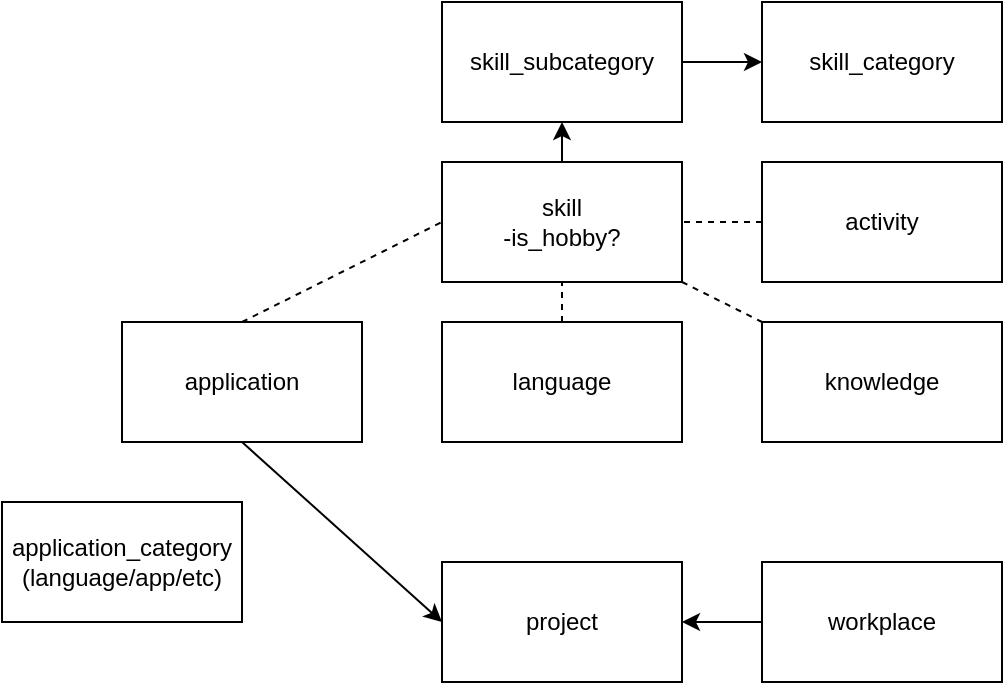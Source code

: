 <mxfile version="20.8.16" type="device"><diagram id="R2lEEEUBdFMjLlhIrx00" name="Page-1"><mxGraphModel dx="298" dy="661" grid="1" gridSize="10" guides="1" tooltips="1" connect="1" arrows="1" fold="1" page="1" pageScale="1" pageWidth="850" pageHeight="1100" math="0" shadow="0" extFonts="Permanent Marker^https://fonts.googleapis.com/css?family=Permanent+Marker"><root><mxCell id="0"/><mxCell id="1" parent="0"/><mxCell id="ktyvieGCCU9UMM_fnrpn-2" value="skill_subcategory" style="rounded=0;whiteSpace=wrap;html=1;" vertex="1" parent="1"><mxGeometry x="240" y="40" width="120" height="60" as="geometry"/></mxCell><mxCell id="ktyvieGCCU9UMM_fnrpn-3" value="skill&lt;br&gt;-is_hobby?" style="rounded=0;whiteSpace=wrap;html=1;" vertex="1" parent="1"><mxGeometry x="240" y="120" width="120" height="60" as="geometry"/></mxCell><mxCell id="ktyvieGCCU9UMM_fnrpn-4" value="application" style="rounded=0;whiteSpace=wrap;html=1;" vertex="1" parent="1"><mxGeometry x="80" y="200" width="120" height="60" as="geometry"/></mxCell><mxCell id="ktyvieGCCU9UMM_fnrpn-5" value="project" style="rounded=0;whiteSpace=wrap;html=1;" vertex="1" parent="1"><mxGeometry x="240" y="320" width="120" height="60" as="geometry"/></mxCell><mxCell id="ktyvieGCCU9UMM_fnrpn-6" value="workplace" style="rounded=0;whiteSpace=wrap;html=1;" vertex="1" parent="1"><mxGeometry x="400" y="320" width="120" height="60" as="geometry"/></mxCell><mxCell id="ktyvieGCCU9UMM_fnrpn-7" value="" style="endArrow=classic;html=1;rounded=0;exitX=0.5;exitY=1;exitDx=0;exitDy=0;entryX=0;entryY=0.5;entryDx=0;entryDy=0;" edge="1" parent="1" source="ktyvieGCCU9UMM_fnrpn-4" target="ktyvieGCCU9UMM_fnrpn-5"><mxGeometry width="50" height="50" relative="1" as="geometry"><mxPoint x="160" y="410" as="sourcePoint"/><mxPoint x="210" y="360" as="targetPoint"/></mxGeometry></mxCell><mxCell id="ktyvieGCCU9UMM_fnrpn-8" value="" style="endArrow=classic;html=1;rounded=0;exitX=0.5;exitY=0;exitDx=0;exitDy=0;entryX=0.5;entryY=1;entryDx=0;entryDy=0;" edge="1" parent="1" source="ktyvieGCCU9UMM_fnrpn-3" target="ktyvieGCCU9UMM_fnrpn-2"><mxGeometry width="50" height="50" relative="1" as="geometry"><mxPoint x="160" y="180" as="sourcePoint"/><mxPoint x="210" y="130" as="targetPoint"/></mxGeometry></mxCell><mxCell id="ktyvieGCCU9UMM_fnrpn-9" value="" style="endArrow=none;dashed=1;html=1;rounded=0;entryX=0;entryY=0.5;entryDx=0;entryDy=0;exitX=0.5;exitY=0;exitDx=0;exitDy=0;" edge="1" parent="1" source="ktyvieGCCU9UMM_fnrpn-4" target="ktyvieGCCU9UMM_fnrpn-3"><mxGeometry width="50" height="50" relative="1" as="geometry"><mxPoint x="190" y="280" as="sourcePoint"/><mxPoint x="240" y="230" as="targetPoint"/></mxGeometry></mxCell><mxCell id="ktyvieGCCU9UMM_fnrpn-10" value="language" style="rounded=0;whiteSpace=wrap;html=1;" vertex="1" parent="1"><mxGeometry x="240" y="200" width="120" height="60" as="geometry"/></mxCell><mxCell id="ktyvieGCCU9UMM_fnrpn-11" value="" style="endArrow=none;dashed=1;html=1;rounded=0;entryX=0.5;entryY=1;entryDx=0;entryDy=0;exitX=0.5;exitY=0;exitDx=0;exitDy=0;" edge="1" parent="1" source="ktyvieGCCU9UMM_fnrpn-10" target="ktyvieGCCU9UMM_fnrpn-3"><mxGeometry width="50" height="50" relative="1" as="geometry"><mxPoint x="310" y="280" as="sourcePoint"/><mxPoint x="360" y="230" as="targetPoint"/></mxGeometry></mxCell><mxCell id="ktyvieGCCU9UMM_fnrpn-12" value="activity" style="rounded=0;whiteSpace=wrap;html=1;" vertex="1" parent="1"><mxGeometry x="400" y="120" width="120" height="60" as="geometry"/></mxCell><mxCell id="ktyvieGCCU9UMM_fnrpn-13" value="" style="endArrow=none;dashed=1;html=1;rounded=0;entryX=1;entryY=0.5;entryDx=0;entryDy=0;exitX=0;exitY=0.5;exitDx=0;exitDy=0;" edge="1" parent="1" source="ktyvieGCCU9UMM_fnrpn-12" target="ktyvieGCCU9UMM_fnrpn-3"><mxGeometry width="50" height="50" relative="1" as="geometry"><mxPoint x="450" y="160" as="sourcePoint"/><mxPoint x="500" y="110" as="targetPoint"/></mxGeometry></mxCell><mxCell id="ktyvieGCCU9UMM_fnrpn-14" value="" style="endArrow=classic;html=1;rounded=0;entryX=1;entryY=0.5;entryDx=0;entryDy=0;exitX=0;exitY=0.5;exitDx=0;exitDy=0;" edge="1" parent="1" source="ktyvieGCCU9UMM_fnrpn-6" target="ktyvieGCCU9UMM_fnrpn-5"><mxGeometry width="50" height="50" relative="1" as="geometry"><mxPoint x="390" y="480" as="sourcePoint"/><mxPoint x="440" y="430" as="targetPoint"/></mxGeometry></mxCell><mxCell id="ktyvieGCCU9UMM_fnrpn-15" value="knowledge" style="rounded=0;whiteSpace=wrap;html=1;" vertex="1" parent="1"><mxGeometry x="400" y="200" width="120" height="60" as="geometry"/></mxCell><mxCell id="ktyvieGCCU9UMM_fnrpn-16" value="skill_category" style="rounded=0;whiteSpace=wrap;html=1;" vertex="1" parent="1"><mxGeometry x="400" y="40" width="120" height="60" as="geometry"/></mxCell><mxCell id="ktyvieGCCU9UMM_fnrpn-17" value="" style="endArrow=classic;html=1;rounded=0;entryX=0;entryY=0.5;entryDx=0;entryDy=0;exitX=1;exitY=0.5;exitDx=0;exitDy=0;" edge="1" parent="1" source="ktyvieGCCU9UMM_fnrpn-2" target="ktyvieGCCU9UMM_fnrpn-16"><mxGeometry width="50" height="50" relative="1" as="geometry"><mxPoint x="350" y="30" as="sourcePoint"/><mxPoint x="400" y="-20" as="targetPoint"/></mxGeometry></mxCell><mxCell id="ktyvieGCCU9UMM_fnrpn-18" value="" style="endArrow=none;dashed=1;html=1;rounded=0;entryX=0;entryY=0;entryDx=0;entryDy=0;exitX=1;exitY=1;exitDx=0;exitDy=0;" edge="1" parent="1" source="ktyvieGCCU9UMM_fnrpn-3" target="ktyvieGCCU9UMM_fnrpn-15"><mxGeometry width="50" height="50" relative="1" as="geometry"><mxPoint x="270" y="320" as="sourcePoint"/><mxPoint x="320" y="270" as="targetPoint"/></mxGeometry></mxCell><mxCell id="ktyvieGCCU9UMM_fnrpn-19" value="application_category&lt;br&gt;(language/app/etc)" style="rounded=0;whiteSpace=wrap;html=1;" vertex="1" parent="1"><mxGeometry x="20" y="290" width="120" height="60" as="geometry"/></mxCell></root></mxGraphModel></diagram></mxfile>
